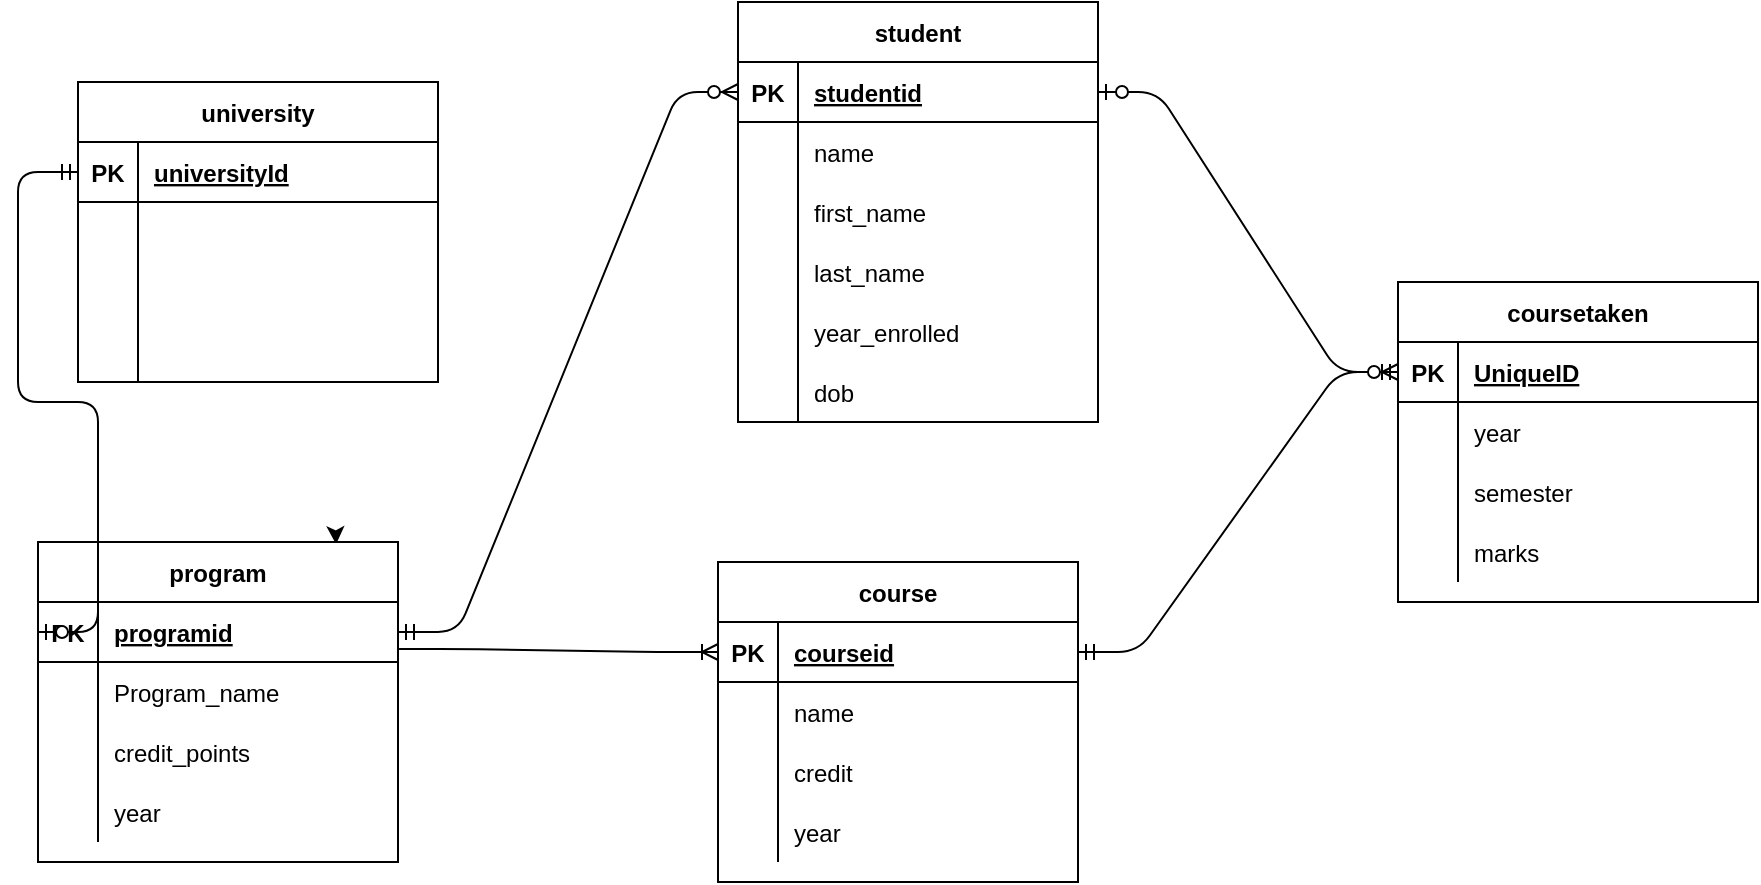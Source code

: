 <mxfile version="13.5.4" type="github">
  <diagram id="R2lEEEUBdFMjLlhIrx00" name="Page-1">
    <mxGraphModel dx="666" dy="413" grid="1" gridSize="10" guides="1" tooltips="1" connect="1" arrows="1" fold="1" page="1" pageScale="1" pageWidth="850" pageHeight="1100" math="0" shadow="0" extFonts="Permanent Marker^https://fonts.googleapis.com/css?family=Permanent+Marker">
      <root>
        <mxCell id="0" />
        <mxCell id="1" parent="0" />
        <mxCell id="awsAh0FIW_bncoY7GOBH-1" value="university" style="shape=table;startSize=30;container=1;collapsible=1;childLayout=tableLayout;fixedRows=1;rowLines=0;fontStyle=1;align=center;resizeLast=1;" vertex="1" parent="1">
          <mxGeometry x="130" y="70" width="180" height="150" as="geometry" />
        </mxCell>
        <mxCell id="awsAh0FIW_bncoY7GOBH-2" value="" style="shape=partialRectangle;collapsible=0;dropTarget=0;pointerEvents=0;fillColor=none;top=0;left=0;bottom=1;right=0;points=[[0,0.5],[1,0.5]];portConstraint=eastwest;" vertex="1" parent="awsAh0FIW_bncoY7GOBH-1">
          <mxGeometry y="30" width="180" height="30" as="geometry" />
        </mxCell>
        <mxCell id="awsAh0FIW_bncoY7GOBH-3" value="PK" style="shape=partialRectangle;connectable=0;fillColor=none;top=0;left=0;bottom=0;right=0;fontStyle=1;overflow=hidden;" vertex="1" parent="awsAh0FIW_bncoY7GOBH-2">
          <mxGeometry width="30" height="30" as="geometry" />
        </mxCell>
        <mxCell id="awsAh0FIW_bncoY7GOBH-4" value="universityId" style="shape=partialRectangle;connectable=0;fillColor=none;top=0;left=0;bottom=0;right=0;align=left;spacingLeft=6;fontStyle=5;overflow=hidden;" vertex="1" parent="awsAh0FIW_bncoY7GOBH-2">
          <mxGeometry x="30" width="150" height="30" as="geometry" />
        </mxCell>
        <mxCell id="awsAh0FIW_bncoY7GOBH-5" value="" style="shape=partialRectangle;collapsible=0;dropTarget=0;pointerEvents=0;fillColor=none;top=0;left=0;bottom=0;right=0;points=[[0,0.5],[1,0.5]];portConstraint=eastwest;" vertex="1" parent="awsAh0FIW_bncoY7GOBH-1">
          <mxGeometry y="60" width="180" height="30" as="geometry" />
        </mxCell>
        <mxCell id="awsAh0FIW_bncoY7GOBH-6" value="" style="shape=partialRectangle;connectable=0;fillColor=none;top=0;left=0;bottom=0;right=0;editable=1;overflow=hidden;" vertex="1" parent="awsAh0FIW_bncoY7GOBH-5">
          <mxGeometry width="30" height="30" as="geometry" />
        </mxCell>
        <mxCell id="awsAh0FIW_bncoY7GOBH-7" value="" style="shape=partialRectangle;connectable=0;fillColor=none;top=0;left=0;bottom=0;right=0;align=left;spacingLeft=6;overflow=hidden;" vertex="1" parent="awsAh0FIW_bncoY7GOBH-5">
          <mxGeometry x="30" width="150" height="30" as="geometry" />
        </mxCell>
        <mxCell id="awsAh0FIW_bncoY7GOBH-8" value="" style="shape=partialRectangle;collapsible=0;dropTarget=0;pointerEvents=0;fillColor=none;top=0;left=0;bottom=0;right=0;points=[[0,0.5],[1,0.5]];portConstraint=eastwest;" vertex="1" parent="awsAh0FIW_bncoY7GOBH-1">
          <mxGeometry y="90" width="180" height="30" as="geometry" />
        </mxCell>
        <mxCell id="awsAh0FIW_bncoY7GOBH-9" value="" style="shape=partialRectangle;connectable=0;fillColor=none;top=0;left=0;bottom=0;right=0;editable=1;overflow=hidden;" vertex="1" parent="awsAh0FIW_bncoY7GOBH-8">
          <mxGeometry width="30" height="30" as="geometry" />
        </mxCell>
        <mxCell id="awsAh0FIW_bncoY7GOBH-10" value="" style="shape=partialRectangle;connectable=0;fillColor=none;top=0;left=0;bottom=0;right=0;align=left;spacingLeft=6;overflow=hidden;" vertex="1" parent="awsAh0FIW_bncoY7GOBH-8">
          <mxGeometry x="30" width="150" height="30" as="geometry" />
        </mxCell>
        <mxCell id="awsAh0FIW_bncoY7GOBH-11" value="" style="shape=partialRectangle;collapsible=0;dropTarget=0;pointerEvents=0;fillColor=none;top=0;left=0;bottom=0;right=0;points=[[0,0.5],[1,0.5]];portConstraint=eastwest;" vertex="1" parent="awsAh0FIW_bncoY7GOBH-1">
          <mxGeometry y="120" width="180" height="30" as="geometry" />
        </mxCell>
        <mxCell id="awsAh0FIW_bncoY7GOBH-12" value="" style="shape=partialRectangle;connectable=0;fillColor=none;top=0;left=0;bottom=0;right=0;editable=1;overflow=hidden;" vertex="1" parent="awsAh0FIW_bncoY7GOBH-11">
          <mxGeometry width="30" height="30" as="geometry" />
        </mxCell>
        <mxCell id="awsAh0FIW_bncoY7GOBH-13" value="" style="shape=partialRectangle;connectable=0;fillColor=none;top=0;left=0;bottom=0;right=0;align=left;spacingLeft=6;overflow=hidden;" vertex="1" parent="awsAh0FIW_bncoY7GOBH-11">
          <mxGeometry x="30" width="150" height="30" as="geometry" />
        </mxCell>
        <mxCell id="awsAh0FIW_bncoY7GOBH-27" style="edgeStyle=orthogonalEdgeStyle;rounded=0;orthogonalLoop=1;jettySize=auto;html=1;exitX=0.75;exitY=0;exitDx=0;exitDy=0;entryX=0.828;entryY=0.007;entryDx=0;entryDy=0;entryPerimeter=0;" edge="1" parent="1" source="awsAh0FIW_bncoY7GOBH-14" target="awsAh0FIW_bncoY7GOBH-14">
          <mxGeometry relative="1" as="geometry" />
        </mxCell>
        <mxCell id="awsAh0FIW_bncoY7GOBH-41" value="student" style="shape=table;startSize=30;container=1;collapsible=1;childLayout=tableLayout;fixedRows=1;rowLines=0;fontStyle=1;align=center;resizeLast=1;" vertex="1" parent="1">
          <mxGeometry x="460" y="30" width="180" height="210" as="geometry" />
        </mxCell>
        <mxCell id="awsAh0FIW_bncoY7GOBH-42" value="" style="shape=partialRectangle;collapsible=0;dropTarget=0;pointerEvents=0;fillColor=none;top=0;left=0;bottom=1;right=0;points=[[0,0.5],[1,0.5]];portConstraint=eastwest;" vertex="1" parent="awsAh0FIW_bncoY7GOBH-41">
          <mxGeometry y="30" width="180" height="30" as="geometry" />
        </mxCell>
        <mxCell id="awsAh0FIW_bncoY7GOBH-43" value="PK" style="shape=partialRectangle;connectable=0;fillColor=none;top=0;left=0;bottom=0;right=0;fontStyle=1;overflow=hidden;" vertex="1" parent="awsAh0FIW_bncoY7GOBH-42">
          <mxGeometry width="30" height="30" as="geometry" />
        </mxCell>
        <mxCell id="awsAh0FIW_bncoY7GOBH-44" value="studentid" style="shape=partialRectangle;connectable=0;fillColor=none;top=0;left=0;bottom=0;right=0;align=left;spacingLeft=6;fontStyle=5;overflow=hidden;" vertex="1" parent="awsAh0FIW_bncoY7GOBH-42">
          <mxGeometry x="30" width="150" height="30" as="geometry" />
        </mxCell>
        <mxCell id="awsAh0FIW_bncoY7GOBH-45" value="" style="shape=partialRectangle;collapsible=0;dropTarget=0;pointerEvents=0;fillColor=none;top=0;left=0;bottom=0;right=0;points=[[0,0.5],[1,0.5]];portConstraint=eastwest;" vertex="1" parent="awsAh0FIW_bncoY7GOBH-41">
          <mxGeometry y="60" width="180" height="30" as="geometry" />
        </mxCell>
        <mxCell id="awsAh0FIW_bncoY7GOBH-46" value="" style="shape=partialRectangle;connectable=0;fillColor=none;top=0;left=0;bottom=0;right=0;editable=1;overflow=hidden;" vertex="1" parent="awsAh0FIW_bncoY7GOBH-45">
          <mxGeometry width="30" height="30" as="geometry" />
        </mxCell>
        <mxCell id="awsAh0FIW_bncoY7GOBH-47" value="name" style="shape=partialRectangle;connectable=0;fillColor=none;top=0;left=0;bottom=0;right=0;align=left;spacingLeft=6;overflow=hidden;" vertex="1" parent="awsAh0FIW_bncoY7GOBH-45">
          <mxGeometry x="30" width="150" height="30" as="geometry" />
        </mxCell>
        <mxCell id="awsAh0FIW_bncoY7GOBH-48" value="" style="shape=partialRectangle;collapsible=0;dropTarget=0;pointerEvents=0;fillColor=none;top=0;left=0;bottom=0;right=0;points=[[0,0.5],[1,0.5]];portConstraint=eastwest;" vertex="1" parent="awsAh0FIW_bncoY7GOBH-41">
          <mxGeometry y="90" width="180" height="30" as="geometry" />
        </mxCell>
        <mxCell id="awsAh0FIW_bncoY7GOBH-49" value="" style="shape=partialRectangle;connectable=0;fillColor=none;top=0;left=0;bottom=0;right=0;editable=1;overflow=hidden;" vertex="1" parent="awsAh0FIW_bncoY7GOBH-48">
          <mxGeometry width="30" height="30" as="geometry" />
        </mxCell>
        <mxCell id="awsAh0FIW_bncoY7GOBH-50" value="first_name" style="shape=partialRectangle;connectable=0;fillColor=none;top=0;left=0;bottom=0;right=0;align=left;spacingLeft=6;overflow=hidden;" vertex="1" parent="awsAh0FIW_bncoY7GOBH-48">
          <mxGeometry x="30" width="150" height="30" as="geometry" />
        </mxCell>
        <mxCell id="awsAh0FIW_bncoY7GOBH-51" value="" style="shape=partialRectangle;collapsible=0;dropTarget=0;pointerEvents=0;fillColor=none;top=0;left=0;bottom=0;right=0;points=[[0,0.5],[1,0.5]];portConstraint=eastwest;" vertex="1" parent="awsAh0FIW_bncoY7GOBH-41">
          <mxGeometry y="120" width="180" height="30" as="geometry" />
        </mxCell>
        <mxCell id="awsAh0FIW_bncoY7GOBH-52" value="" style="shape=partialRectangle;connectable=0;fillColor=none;top=0;left=0;bottom=0;right=0;editable=1;overflow=hidden;" vertex="1" parent="awsAh0FIW_bncoY7GOBH-51">
          <mxGeometry width="30" height="30" as="geometry" />
        </mxCell>
        <mxCell id="awsAh0FIW_bncoY7GOBH-53" value="last_name" style="shape=partialRectangle;connectable=0;fillColor=none;top=0;left=0;bottom=0;right=0;align=left;spacingLeft=6;overflow=hidden;" vertex="1" parent="awsAh0FIW_bncoY7GOBH-51">
          <mxGeometry x="30" width="150" height="30" as="geometry" />
        </mxCell>
        <mxCell id="awsAh0FIW_bncoY7GOBH-54" value="" style="shape=partialRectangle;collapsible=0;dropTarget=0;pointerEvents=0;fillColor=none;top=0;left=0;bottom=0;right=0;points=[[0,0.5],[1,0.5]];portConstraint=eastwest;" vertex="1" parent="awsAh0FIW_bncoY7GOBH-41">
          <mxGeometry y="150" width="180" height="30" as="geometry" />
        </mxCell>
        <mxCell id="awsAh0FIW_bncoY7GOBH-55" value="" style="shape=partialRectangle;connectable=0;fillColor=none;top=0;left=0;bottom=0;right=0;editable=1;overflow=hidden;" vertex="1" parent="awsAh0FIW_bncoY7GOBH-54">
          <mxGeometry width="30" height="30" as="geometry" />
        </mxCell>
        <mxCell id="awsAh0FIW_bncoY7GOBH-56" value="year_enrolled" style="shape=partialRectangle;connectable=0;fillColor=none;top=0;left=0;bottom=0;right=0;align=left;spacingLeft=6;overflow=hidden;" vertex="1" parent="awsAh0FIW_bncoY7GOBH-54">
          <mxGeometry x="30" width="150" height="30" as="geometry" />
        </mxCell>
        <mxCell id="awsAh0FIW_bncoY7GOBH-57" value="" style="shape=partialRectangle;collapsible=0;dropTarget=0;pointerEvents=0;fillColor=none;top=0;left=0;bottom=0;right=0;points=[[0,0.5],[1,0.5]];portConstraint=eastwest;" vertex="1" parent="awsAh0FIW_bncoY7GOBH-41">
          <mxGeometry y="180" width="180" height="30" as="geometry" />
        </mxCell>
        <mxCell id="awsAh0FIW_bncoY7GOBH-58" value="" style="shape=partialRectangle;connectable=0;fillColor=none;top=0;left=0;bottom=0;right=0;editable=1;overflow=hidden;" vertex="1" parent="awsAh0FIW_bncoY7GOBH-57">
          <mxGeometry width="30" height="30" as="geometry" />
        </mxCell>
        <mxCell id="awsAh0FIW_bncoY7GOBH-59" value="dob" style="shape=partialRectangle;connectable=0;fillColor=none;top=0;left=0;bottom=0;right=0;align=left;spacingLeft=6;overflow=hidden;" vertex="1" parent="awsAh0FIW_bncoY7GOBH-57">
          <mxGeometry x="30" width="150" height="30" as="geometry" />
        </mxCell>
        <mxCell id="awsAh0FIW_bncoY7GOBH-61" value="" style="edgeStyle=entityRelationEdgeStyle;fontSize=12;html=1;endArrow=ERzeroToMany;startArrow=ERmandOne;exitX=1;exitY=0.5;exitDx=0;exitDy=0;" edge="1" parent="1" source="awsAh0FIW_bncoY7GOBH-15" target="awsAh0FIW_bncoY7GOBH-42">
          <mxGeometry width="100" height="100" relative="1" as="geometry">
            <mxPoint x="400" y="290" as="sourcePoint" />
            <mxPoint x="400" y="90" as="targetPoint" />
          </mxGeometry>
        </mxCell>
        <mxCell id="awsAh0FIW_bncoY7GOBH-14" value="program" style="shape=table;startSize=30;container=1;collapsible=1;childLayout=tableLayout;fixedRows=1;rowLines=0;fontStyle=1;align=center;resizeLast=1;" vertex="1" parent="1">
          <mxGeometry x="110" y="300" width="180" height="160" as="geometry" />
        </mxCell>
        <mxCell id="awsAh0FIW_bncoY7GOBH-15" value="" style="shape=partialRectangle;collapsible=0;dropTarget=0;pointerEvents=0;fillColor=none;top=0;left=0;bottom=1;right=0;points=[[0,0.5],[1,0.5]];portConstraint=eastwest;" vertex="1" parent="awsAh0FIW_bncoY7GOBH-14">
          <mxGeometry y="30" width="180" height="30" as="geometry" />
        </mxCell>
        <mxCell id="awsAh0FIW_bncoY7GOBH-16" value="PK" style="shape=partialRectangle;connectable=0;fillColor=none;top=0;left=0;bottom=0;right=0;fontStyle=1;overflow=hidden;" vertex="1" parent="awsAh0FIW_bncoY7GOBH-15">
          <mxGeometry width="30" height="30" as="geometry" />
        </mxCell>
        <mxCell id="awsAh0FIW_bncoY7GOBH-17" value="programid" style="shape=partialRectangle;connectable=0;fillColor=none;top=0;left=0;bottom=0;right=0;align=left;spacingLeft=6;fontStyle=5;overflow=hidden;" vertex="1" parent="awsAh0FIW_bncoY7GOBH-15">
          <mxGeometry x="30" width="150" height="30" as="geometry" />
        </mxCell>
        <mxCell id="awsAh0FIW_bncoY7GOBH-18" value="" style="shape=partialRectangle;collapsible=0;dropTarget=0;pointerEvents=0;fillColor=none;top=0;left=0;bottom=0;right=0;points=[[0,0.5],[1,0.5]];portConstraint=eastwest;" vertex="1" parent="awsAh0FIW_bncoY7GOBH-14">
          <mxGeometry y="60" width="180" height="30" as="geometry" />
        </mxCell>
        <mxCell id="awsAh0FIW_bncoY7GOBH-19" value="" style="shape=partialRectangle;connectable=0;fillColor=none;top=0;left=0;bottom=0;right=0;editable=1;overflow=hidden;" vertex="1" parent="awsAh0FIW_bncoY7GOBH-18">
          <mxGeometry width="30" height="30" as="geometry" />
        </mxCell>
        <mxCell id="awsAh0FIW_bncoY7GOBH-20" value="Program_name" style="shape=partialRectangle;connectable=0;fillColor=none;top=0;left=0;bottom=0;right=0;align=left;spacingLeft=6;overflow=hidden;" vertex="1" parent="awsAh0FIW_bncoY7GOBH-18">
          <mxGeometry x="30" width="150" height="30" as="geometry" />
        </mxCell>
        <mxCell id="awsAh0FIW_bncoY7GOBH-21" value="" style="shape=partialRectangle;collapsible=0;dropTarget=0;pointerEvents=0;fillColor=none;top=0;left=0;bottom=0;right=0;points=[[0,0.5],[1,0.5]];portConstraint=eastwest;" vertex="1" parent="awsAh0FIW_bncoY7GOBH-14">
          <mxGeometry y="90" width="180" height="30" as="geometry" />
        </mxCell>
        <mxCell id="awsAh0FIW_bncoY7GOBH-22" value="" style="shape=partialRectangle;connectable=0;fillColor=none;top=0;left=0;bottom=0;right=0;editable=1;overflow=hidden;" vertex="1" parent="awsAh0FIW_bncoY7GOBH-21">
          <mxGeometry width="30" height="30" as="geometry" />
        </mxCell>
        <mxCell id="awsAh0FIW_bncoY7GOBH-23" value="credit_points" style="shape=partialRectangle;connectable=0;fillColor=none;top=0;left=0;bottom=0;right=0;align=left;spacingLeft=6;overflow=hidden;" vertex="1" parent="awsAh0FIW_bncoY7GOBH-21">
          <mxGeometry x="30" width="150" height="30" as="geometry" />
        </mxCell>
        <mxCell id="awsAh0FIW_bncoY7GOBH-24" value="" style="shape=partialRectangle;collapsible=0;dropTarget=0;pointerEvents=0;fillColor=none;top=0;left=0;bottom=0;right=0;points=[[0,0.5],[1,0.5]];portConstraint=eastwest;" vertex="1" parent="awsAh0FIW_bncoY7GOBH-14">
          <mxGeometry y="120" width="180" height="30" as="geometry" />
        </mxCell>
        <mxCell id="awsAh0FIW_bncoY7GOBH-25" value="" style="shape=partialRectangle;connectable=0;fillColor=none;top=0;left=0;bottom=0;right=0;editable=1;overflow=hidden;" vertex="1" parent="awsAh0FIW_bncoY7GOBH-24">
          <mxGeometry width="30" height="30" as="geometry" />
        </mxCell>
        <mxCell id="awsAh0FIW_bncoY7GOBH-26" value="year" style="shape=partialRectangle;connectable=0;fillColor=none;top=0;left=0;bottom=0;right=0;align=left;spacingLeft=6;overflow=hidden;" vertex="1" parent="awsAh0FIW_bncoY7GOBH-24">
          <mxGeometry x="30" width="150" height="30" as="geometry" />
        </mxCell>
        <mxCell id="awsAh0FIW_bncoY7GOBH-28" value="course" style="shape=table;startSize=30;container=1;collapsible=1;childLayout=tableLayout;fixedRows=1;rowLines=0;fontStyle=1;align=center;resizeLast=1;" vertex="1" parent="1">
          <mxGeometry x="450" y="310" width="180" height="160" as="geometry" />
        </mxCell>
        <mxCell id="awsAh0FIW_bncoY7GOBH-29" value="" style="shape=partialRectangle;collapsible=0;dropTarget=0;pointerEvents=0;fillColor=none;top=0;left=0;bottom=1;right=0;points=[[0,0.5],[1,0.5]];portConstraint=eastwest;" vertex="1" parent="awsAh0FIW_bncoY7GOBH-28">
          <mxGeometry y="30" width="180" height="30" as="geometry" />
        </mxCell>
        <mxCell id="awsAh0FIW_bncoY7GOBH-30" value="PK" style="shape=partialRectangle;connectable=0;fillColor=none;top=0;left=0;bottom=0;right=0;fontStyle=1;overflow=hidden;" vertex="1" parent="awsAh0FIW_bncoY7GOBH-29">
          <mxGeometry width="30" height="30" as="geometry" />
        </mxCell>
        <mxCell id="awsAh0FIW_bncoY7GOBH-31" value="courseid" style="shape=partialRectangle;connectable=0;fillColor=none;top=0;left=0;bottom=0;right=0;align=left;spacingLeft=6;fontStyle=5;overflow=hidden;" vertex="1" parent="awsAh0FIW_bncoY7GOBH-29">
          <mxGeometry x="30" width="150" height="30" as="geometry" />
        </mxCell>
        <mxCell id="awsAh0FIW_bncoY7GOBH-32" value="" style="shape=partialRectangle;collapsible=0;dropTarget=0;pointerEvents=0;fillColor=none;top=0;left=0;bottom=0;right=0;points=[[0,0.5],[1,0.5]];portConstraint=eastwest;" vertex="1" parent="awsAh0FIW_bncoY7GOBH-28">
          <mxGeometry y="60" width="180" height="30" as="geometry" />
        </mxCell>
        <mxCell id="awsAh0FIW_bncoY7GOBH-33" value="" style="shape=partialRectangle;connectable=0;fillColor=none;top=0;left=0;bottom=0;right=0;editable=1;overflow=hidden;" vertex="1" parent="awsAh0FIW_bncoY7GOBH-32">
          <mxGeometry width="30" height="30" as="geometry" />
        </mxCell>
        <mxCell id="awsAh0FIW_bncoY7GOBH-34" value="name" style="shape=partialRectangle;connectable=0;fillColor=none;top=0;left=0;bottom=0;right=0;align=left;spacingLeft=6;overflow=hidden;" vertex="1" parent="awsAh0FIW_bncoY7GOBH-32">
          <mxGeometry x="30" width="150" height="30" as="geometry" />
        </mxCell>
        <mxCell id="awsAh0FIW_bncoY7GOBH-35" value="" style="shape=partialRectangle;collapsible=0;dropTarget=0;pointerEvents=0;fillColor=none;top=0;left=0;bottom=0;right=0;points=[[0,0.5],[1,0.5]];portConstraint=eastwest;" vertex="1" parent="awsAh0FIW_bncoY7GOBH-28">
          <mxGeometry y="90" width="180" height="30" as="geometry" />
        </mxCell>
        <mxCell id="awsAh0FIW_bncoY7GOBH-36" value="" style="shape=partialRectangle;connectable=0;fillColor=none;top=0;left=0;bottom=0;right=0;editable=1;overflow=hidden;" vertex="1" parent="awsAh0FIW_bncoY7GOBH-35">
          <mxGeometry width="30" height="30" as="geometry" />
        </mxCell>
        <mxCell id="awsAh0FIW_bncoY7GOBH-37" value="credit" style="shape=partialRectangle;connectable=0;fillColor=none;top=0;left=0;bottom=0;right=0;align=left;spacingLeft=6;overflow=hidden;" vertex="1" parent="awsAh0FIW_bncoY7GOBH-35">
          <mxGeometry x="30" width="150" height="30" as="geometry" />
        </mxCell>
        <mxCell id="awsAh0FIW_bncoY7GOBH-38" value="" style="shape=partialRectangle;collapsible=0;dropTarget=0;pointerEvents=0;fillColor=none;top=0;left=0;bottom=0;right=0;points=[[0,0.5],[1,0.5]];portConstraint=eastwest;" vertex="1" parent="awsAh0FIW_bncoY7GOBH-28">
          <mxGeometry y="120" width="180" height="30" as="geometry" />
        </mxCell>
        <mxCell id="awsAh0FIW_bncoY7GOBH-39" value="" style="shape=partialRectangle;connectable=0;fillColor=none;top=0;left=0;bottom=0;right=0;editable=1;overflow=hidden;" vertex="1" parent="awsAh0FIW_bncoY7GOBH-38">
          <mxGeometry width="30" height="30" as="geometry" />
        </mxCell>
        <mxCell id="awsAh0FIW_bncoY7GOBH-40" value="year" style="shape=partialRectangle;connectable=0;fillColor=none;top=0;left=0;bottom=0;right=0;align=left;spacingLeft=6;overflow=hidden;" vertex="1" parent="awsAh0FIW_bncoY7GOBH-38">
          <mxGeometry x="30" width="150" height="30" as="geometry" />
        </mxCell>
        <mxCell id="awsAh0FIW_bncoY7GOBH-64" value="coursetaken" style="shape=table;startSize=30;container=1;collapsible=1;childLayout=tableLayout;fixedRows=1;rowLines=0;fontStyle=1;align=center;resizeLast=1;" vertex="1" parent="1">
          <mxGeometry x="790" y="170" width="180" height="160" as="geometry" />
        </mxCell>
        <mxCell id="awsAh0FIW_bncoY7GOBH-65" value="" style="shape=partialRectangle;collapsible=0;dropTarget=0;pointerEvents=0;fillColor=none;top=0;left=0;bottom=1;right=0;points=[[0,0.5],[1,0.5]];portConstraint=eastwest;" vertex="1" parent="awsAh0FIW_bncoY7GOBH-64">
          <mxGeometry y="30" width="180" height="30" as="geometry" />
        </mxCell>
        <mxCell id="awsAh0FIW_bncoY7GOBH-66" value="PK" style="shape=partialRectangle;connectable=0;fillColor=none;top=0;left=0;bottom=0;right=0;fontStyle=1;overflow=hidden;" vertex="1" parent="awsAh0FIW_bncoY7GOBH-65">
          <mxGeometry width="30" height="30" as="geometry" />
        </mxCell>
        <mxCell id="awsAh0FIW_bncoY7GOBH-67" value="UniqueID" style="shape=partialRectangle;connectable=0;fillColor=none;top=0;left=0;bottom=0;right=0;align=left;spacingLeft=6;fontStyle=5;overflow=hidden;" vertex="1" parent="awsAh0FIW_bncoY7GOBH-65">
          <mxGeometry x="30" width="150" height="30" as="geometry" />
        </mxCell>
        <mxCell id="awsAh0FIW_bncoY7GOBH-68" value="" style="shape=partialRectangle;collapsible=0;dropTarget=0;pointerEvents=0;fillColor=none;top=0;left=0;bottom=0;right=0;points=[[0,0.5],[1,0.5]];portConstraint=eastwest;" vertex="1" parent="awsAh0FIW_bncoY7GOBH-64">
          <mxGeometry y="60" width="180" height="30" as="geometry" />
        </mxCell>
        <mxCell id="awsAh0FIW_bncoY7GOBH-69" value="" style="shape=partialRectangle;connectable=0;fillColor=none;top=0;left=0;bottom=0;right=0;editable=1;overflow=hidden;" vertex="1" parent="awsAh0FIW_bncoY7GOBH-68">
          <mxGeometry width="30" height="30" as="geometry" />
        </mxCell>
        <mxCell id="awsAh0FIW_bncoY7GOBH-70" value="year" style="shape=partialRectangle;connectable=0;fillColor=none;top=0;left=0;bottom=0;right=0;align=left;spacingLeft=6;overflow=hidden;" vertex="1" parent="awsAh0FIW_bncoY7GOBH-68">
          <mxGeometry x="30" width="150" height="30" as="geometry" />
        </mxCell>
        <mxCell id="awsAh0FIW_bncoY7GOBH-71" value="" style="shape=partialRectangle;collapsible=0;dropTarget=0;pointerEvents=0;fillColor=none;top=0;left=0;bottom=0;right=0;points=[[0,0.5],[1,0.5]];portConstraint=eastwest;" vertex="1" parent="awsAh0FIW_bncoY7GOBH-64">
          <mxGeometry y="90" width="180" height="30" as="geometry" />
        </mxCell>
        <mxCell id="awsAh0FIW_bncoY7GOBH-72" value="" style="shape=partialRectangle;connectable=0;fillColor=none;top=0;left=0;bottom=0;right=0;editable=1;overflow=hidden;" vertex="1" parent="awsAh0FIW_bncoY7GOBH-71">
          <mxGeometry width="30" height="30" as="geometry" />
        </mxCell>
        <mxCell id="awsAh0FIW_bncoY7GOBH-73" value="semester" style="shape=partialRectangle;connectable=0;fillColor=none;top=0;left=0;bottom=0;right=0;align=left;spacingLeft=6;overflow=hidden;" vertex="1" parent="awsAh0FIW_bncoY7GOBH-71">
          <mxGeometry x="30" width="150" height="30" as="geometry" />
        </mxCell>
        <mxCell id="awsAh0FIW_bncoY7GOBH-74" value="" style="shape=partialRectangle;collapsible=0;dropTarget=0;pointerEvents=0;fillColor=none;top=0;left=0;bottom=0;right=0;points=[[0,0.5],[1,0.5]];portConstraint=eastwest;" vertex="1" parent="awsAh0FIW_bncoY7GOBH-64">
          <mxGeometry y="120" width="180" height="30" as="geometry" />
        </mxCell>
        <mxCell id="awsAh0FIW_bncoY7GOBH-75" value="" style="shape=partialRectangle;connectable=0;fillColor=none;top=0;left=0;bottom=0;right=0;editable=1;overflow=hidden;" vertex="1" parent="awsAh0FIW_bncoY7GOBH-74">
          <mxGeometry width="30" height="30" as="geometry" />
        </mxCell>
        <mxCell id="awsAh0FIW_bncoY7GOBH-76" value="marks" style="shape=partialRectangle;connectable=0;fillColor=none;top=0;left=0;bottom=0;right=0;align=left;spacingLeft=6;overflow=hidden;" vertex="1" parent="awsAh0FIW_bncoY7GOBH-74">
          <mxGeometry x="30" width="150" height="30" as="geometry" />
        </mxCell>
        <mxCell id="awsAh0FIW_bncoY7GOBH-78" value="" style="edgeStyle=entityRelationEdgeStyle;fontSize=12;html=1;endArrow=ERmandOne;startArrow=ERmandOne;entryX=0;entryY=0.5;entryDx=0;entryDy=0;exitX=1;exitY=0.5;exitDx=0;exitDy=0;" edge="1" parent="1" source="awsAh0FIW_bncoY7GOBH-29" target="awsAh0FIW_bncoY7GOBH-65">
          <mxGeometry width="100" height="100" relative="1" as="geometry">
            <mxPoint x="670" y="340" as="sourcePoint" />
            <mxPoint x="770" y="240" as="targetPoint" />
          </mxGeometry>
        </mxCell>
        <mxCell id="awsAh0FIW_bncoY7GOBH-80" value="" style="edgeStyle=entityRelationEdgeStyle;fontSize=12;html=1;endArrow=ERzeroToMany;startArrow=ERzeroToOne;exitX=1;exitY=0.5;exitDx=0;exitDy=0;entryX=0;entryY=0.5;entryDx=0;entryDy=0;" edge="1" parent="1" source="awsAh0FIW_bncoY7GOBH-42" target="awsAh0FIW_bncoY7GOBH-65">
          <mxGeometry width="100" height="100" relative="1" as="geometry">
            <mxPoint x="690" y="150" as="sourcePoint" />
            <mxPoint x="790" y="50" as="targetPoint" />
          </mxGeometry>
        </mxCell>
        <mxCell id="awsAh0FIW_bncoY7GOBH-81" value="" style="edgeStyle=entityRelationEdgeStyle;fontSize=12;html=1;endArrow=ERzeroToOne;startArrow=ERmandOne;exitX=0;exitY=0.5;exitDx=0;exitDy=0;entryX=0;entryY=0.5;entryDx=0;entryDy=0;" edge="1" parent="1" source="awsAh0FIW_bncoY7GOBH-2" target="awsAh0FIW_bncoY7GOBH-15">
          <mxGeometry width="100" height="100" relative="1" as="geometry">
            <mxPoint x="110" y="250" as="sourcePoint" />
            <mxPoint x="240" y="230" as="targetPoint" />
          </mxGeometry>
        </mxCell>
        <mxCell id="awsAh0FIW_bncoY7GOBH-82" value="" style="edgeStyle=entityRelationEdgeStyle;fontSize=12;html=1;endArrow=ERoneToMany;exitX=1.003;exitY=0.784;exitDx=0;exitDy=0;exitPerimeter=0;entryX=0;entryY=0.5;entryDx=0;entryDy=0;" edge="1" parent="1" source="awsAh0FIW_bncoY7GOBH-15" target="awsAh0FIW_bncoY7GOBH-29">
          <mxGeometry width="100" height="100" relative="1" as="geometry">
            <mxPoint x="320" y="480" as="sourcePoint" />
            <mxPoint x="420" y="380" as="targetPoint" />
          </mxGeometry>
        </mxCell>
      </root>
    </mxGraphModel>
  </diagram>
</mxfile>

